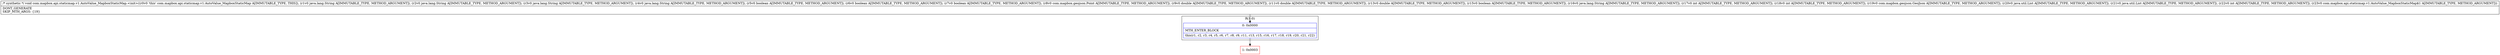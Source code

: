 digraph "CFG forcom.mapbox.api.staticmap.v1.AutoValue_MapboxStaticMap.\<init\>(Ljava\/lang\/String;Ljava\/lang\/String;Ljava\/lang\/String;Ljava\/lang\/String;ZZZLcom\/mapbox\/geojson\/Point;DDDZLjava\/lang\/String;IILcom\/mapbox\/geojson\/GeoJson;Ljava\/util\/List;Ljava\/util\/List;ILcom\/mapbox\/api\/staticmap\/v1\/AutoValue_MapboxStaticMap$1;)V" {
subgraph cluster_Region_932934217 {
label = "R(1:0)";
node [shape=record,color=blue];
Node_0 [shape=record,label="{0\:\ 0x0000|MTH_ENTER_BLOCK\l|this(r1, r2, r3, r4, r5, r6, r7, r8, r9, r11, r13, r15, r16, r17, r18, r19, r20, r21, r22)\l}"];
}
Node_1 [shape=record,color=red,label="{1\:\ 0x0003}"];
MethodNode[shape=record,label="{\/* synthetic *\/ void com.mapbox.api.staticmap.v1.AutoValue_MapboxStaticMap.\<init\>((r0v0 'this' com.mapbox.api.staticmap.v1.AutoValue_MapboxStaticMap A[IMMUTABLE_TYPE, THIS]), (r1v0 java.lang.String A[IMMUTABLE_TYPE, METHOD_ARGUMENT]), (r2v0 java.lang.String A[IMMUTABLE_TYPE, METHOD_ARGUMENT]), (r3v0 java.lang.String A[IMMUTABLE_TYPE, METHOD_ARGUMENT]), (r4v0 java.lang.String A[IMMUTABLE_TYPE, METHOD_ARGUMENT]), (r5v0 boolean A[IMMUTABLE_TYPE, METHOD_ARGUMENT]), (r6v0 boolean A[IMMUTABLE_TYPE, METHOD_ARGUMENT]), (r7v0 boolean A[IMMUTABLE_TYPE, METHOD_ARGUMENT]), (r8v0 com.mapbox.geojson.Point A[IMMUTABLE_TYPE, METHOD_ARGUMENT]), (r9v0 double A[IMMUTABLE_TYPE, METHOD_ARGUMENT]), (r11v0 double A[IMMUTABLE_TYPE, METHOD_ARGUMENT]), (r13v0 double A[IMMUTABLE_TYPE, METHOD_ARGUMENT]), (r15v0 boolean A[IMMUTABLE_TYPE, METHOD_ARGUMENT]), (r16v0 java.lang.String A[IMMUTABLE_TYPE, METHOD_ARGUMENT]), (r17v0 int A[IMMUTABLE_TYPE, METHOD_ARGUMENT]), (r18v0 int A[IMMUTABLE_TYPE, METHOD_ARGUMENT]), (r19v0 com.mapbox.geojson.GeoJson A[IMMUTABLE_TYPE, METHOD_ARGUMENT]), (r20v0 java.util.List A[IMMUTABLE_TYPE, METHOD_ARGUMENT]), (r21v0 java.util.List A[IMMUTABLE_TYPE, METHOD_ARGUMENT]), (r22v0 int A[IMMUTABLE_TYPE, METHOD_ARGUMENT]), (r23v0 com.mapbox.api.staticmap.v1.AutoValue_MapboxStaticMap$1 A[IMMUTABLE_TYPE, METHOD_ARGUMENT]))  | DONT_GENERATE\lSKIP_MTH_ARGS: \{19\}\l}"];
MethodNode -> Node_0;
Node_0 -> Node_1;
}

